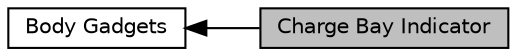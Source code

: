 digraph "Charge Bay Indicator"
{
  edge [fontname="Helvetica",fontsize="10",labelfontname="Helvetica",labelfontsize="10"];
  node [fontname="Helvetica",fontsize="10",shape=box];
  rankdir=LR;
  Node2 [label="Body Gadgets",height=0.2,width=0.4,color="black", fillcolor="white", style="filled",URL="$group__Body__gadgets.html",tooltip="Reeltwo supports a series of gadgets."];
  Node1 [label="Charge Bay Indicator",height=0.2,width=0.4,color="black", fillcolor="grey75", style="filled", fontcolor="black",tooltip=" "];
  Node2->Node1 [shape=plaintext, dir="back", style="solid"];
}
